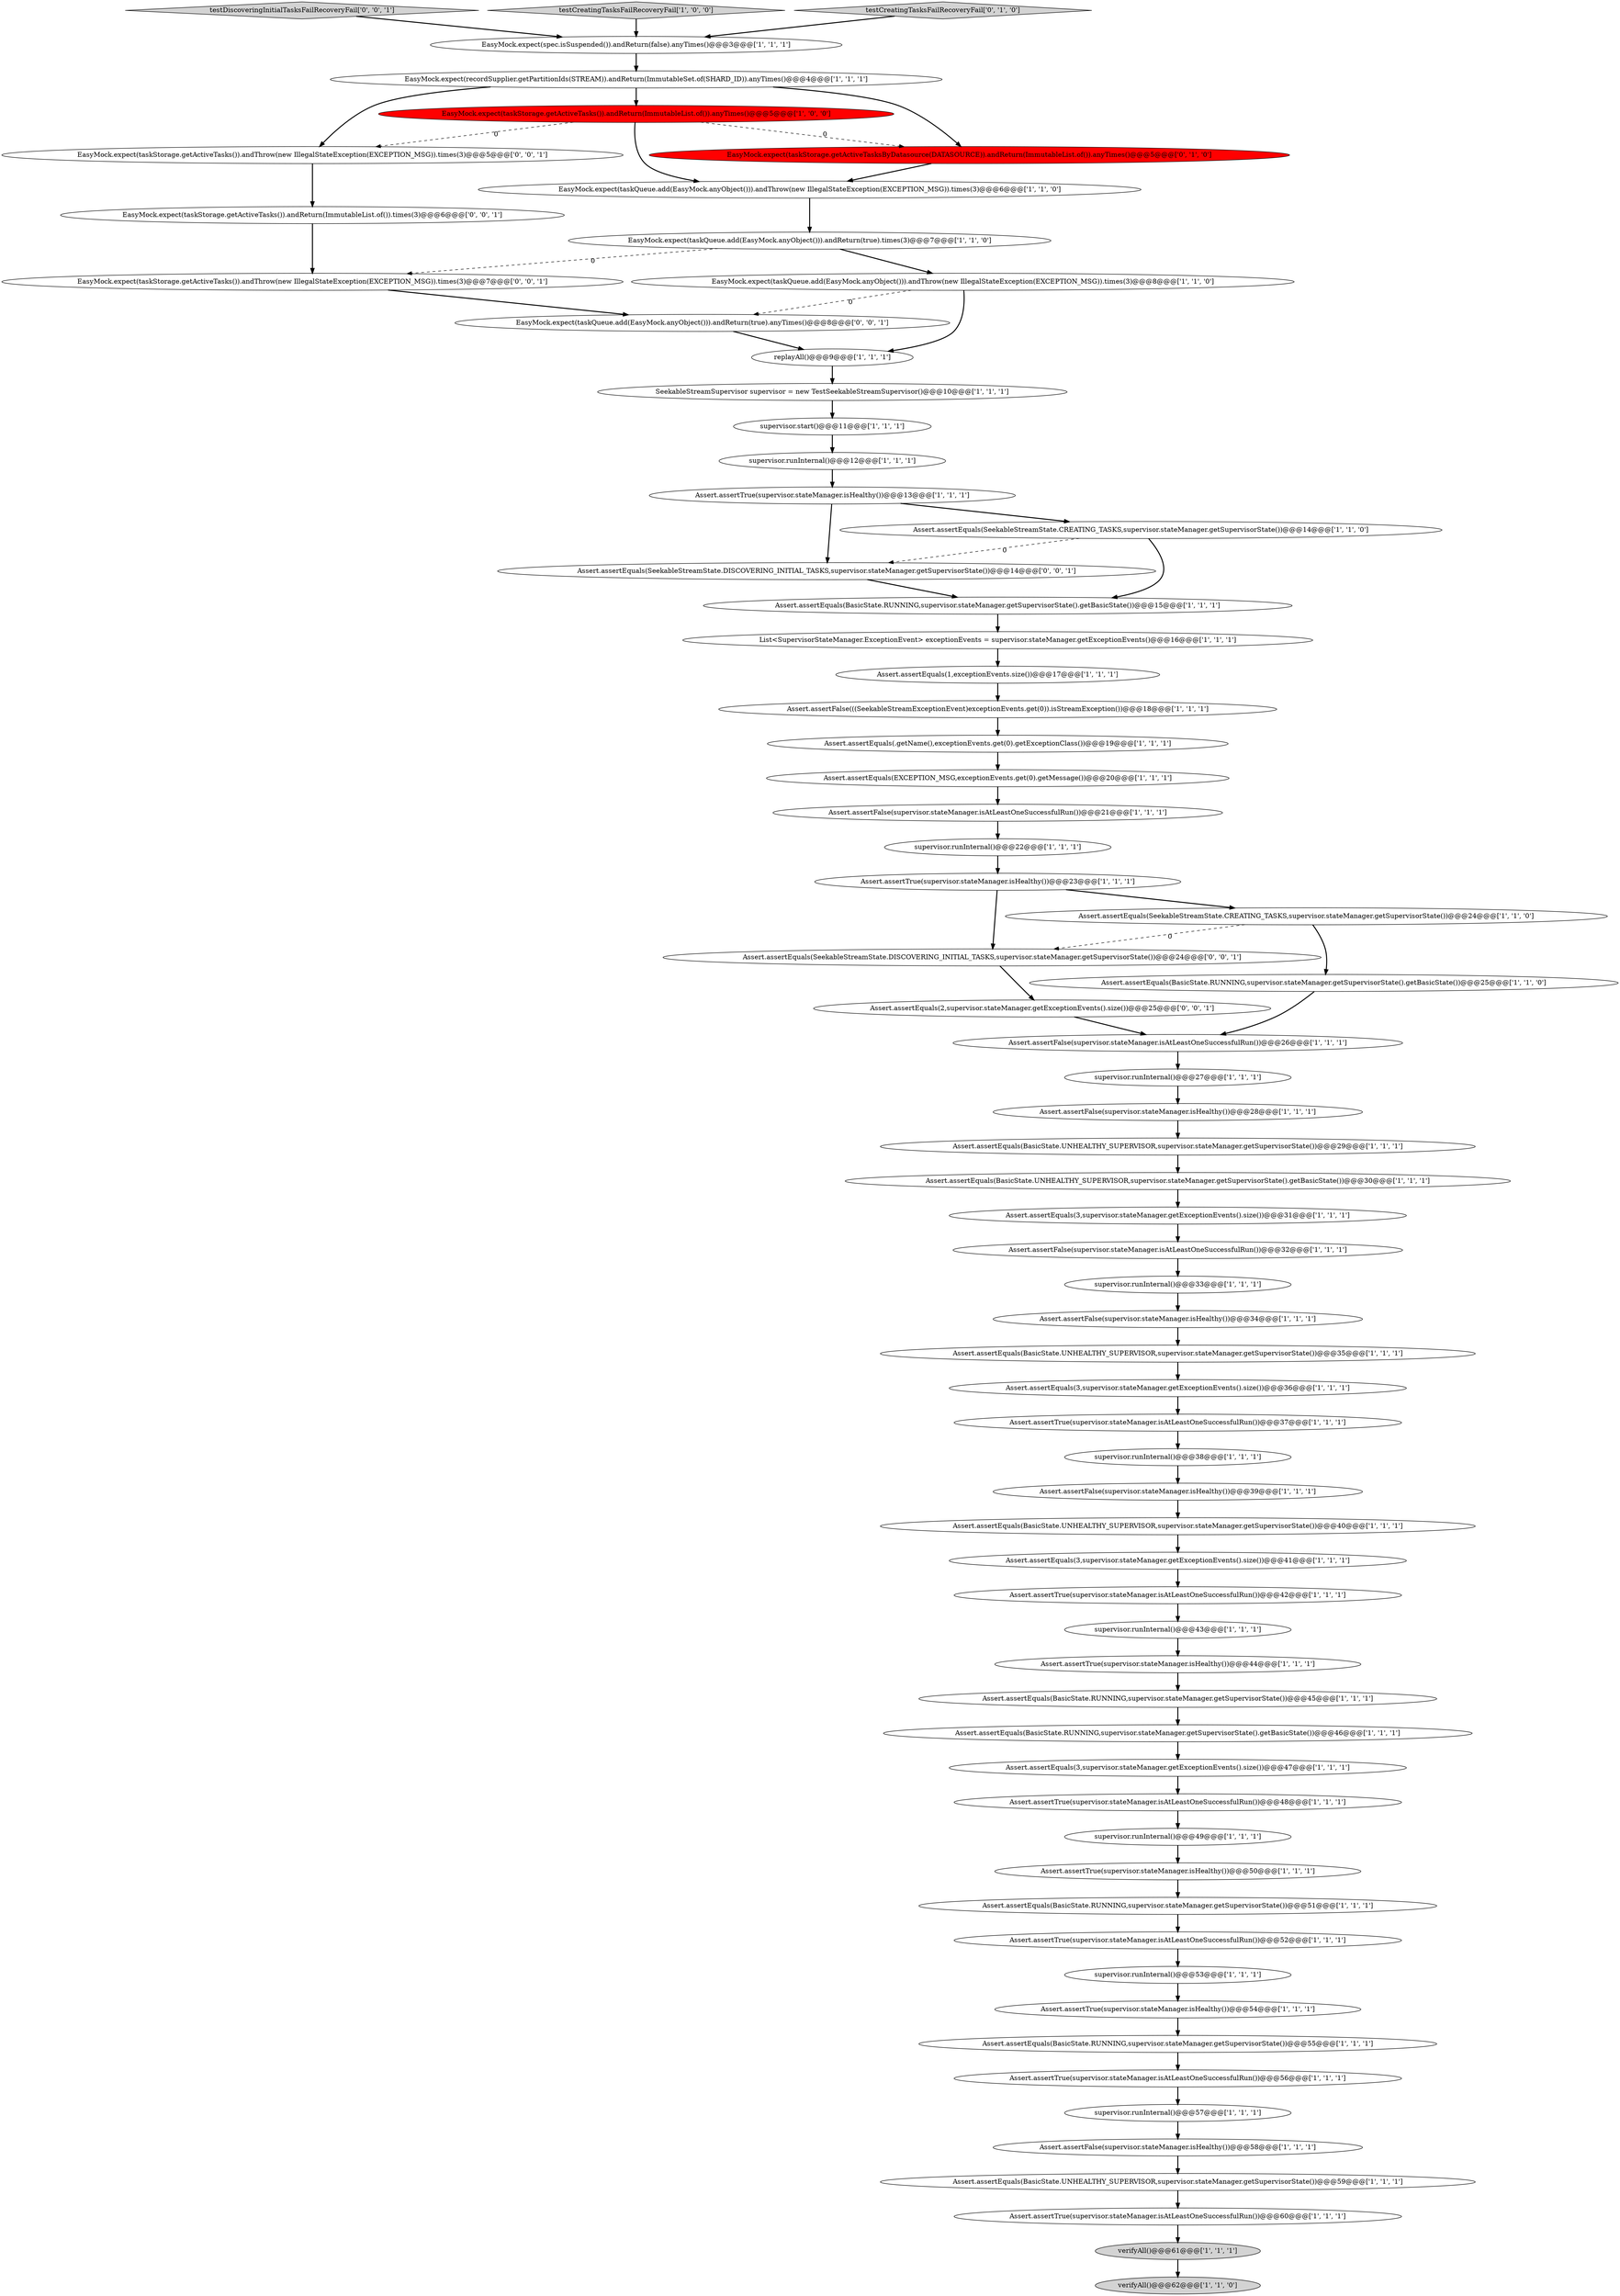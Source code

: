 digraph {
57 [style = filled, label = "Assert.assertEquals(BasicState.RUNNING,supervisor.stateManager.getSupervisorState().getBasicState())@@@46@@@['1', '1', '1']", fillcolor = white, shape = ellipse image = "AAA0AAABBB1BBB"];
24 [style = filled, label = "Assert.assertEquals(BasicState.RUNNING,supervisor.stateManager.getSupervisorState())@@@45@@@['1', '1', '1']", fillcolor = white, shape = ellipse image = "AAA0AAABBB1BBB"];
27 [style = filled, label = "supervisor.runInternal()@@@12@@@['1', '1', '1']", fillcolor = white, shape = ellipse image = "AAA0AAABBB1BBB"];
43 [style = filled, label = "Assert.assertTrue(supervisor.stateManager.isHealthy())@@@13@@@['1', '1', '1']", fillcolor = white, shape = ellipse image = "AAA0AAABBB1BBB"];
41 [style = filled, label = "SeekableStreamSupervisor supervisor = new TestSeekableStreamSupervisor()@@@10@@@['1', '1', '1']", fillcolor = white, shape = ellipse image = "AAA0AAABBB1BBB"];
44 [style = filled, label = "EasyMock.expect(taskQueue.add(EasyMock.anyObject())).andThrow(new IllegalStateException(EXCEPTION_MSG)).times(3)@@@6@@@['1', '1', '0']", fillcolor = white, shape = ellipse image = "AAA0AAABBB1BBB"];
31 [style = filled, label = "List<SupervisorStateManager.ExceptionEvent> exceptionEvents = supervisor.stateManager.getExceptionEvents()@@@16@@@['1', '1', '1']", fillcolor = white, shape = ellipse image = "AAA0AAABBB1BBB"];
64 [style = filled, label = "Assert.assertEquals(SeekableStreamState.DISCOVERING_INITIAL_TASKS,supervisor.stateManager.getSupervisorState())@@@14@@@['0', '0', '1']", fillcolor = white, shape = ellipse image = "AAA0AAABBB3BBB"];
65 [style = filled, label = "Assert.assertEquals(2,supervisor.stateManager.getExceptionEvents().size())@@@25@@@['0', '0', '1']", fillcolor = white, shape = ellipse image = "AAA0AAABBB3BBB"];
37 [style = filled, label = "Assert.assertTrue(supervisor.stateManager.isHealthy())@@@23@@@['1', '1', '1']", fillcolor = white, shape = ellipse image = "AAA0AAABBB1BBB"];
63 [style = filled, label = "EasyMock.expect(taskStorage.getActiveTasks()).andThrow(new IllegalStateException(EXCEPTION_MSG)).times(3)@@@7@@@['0', '0', '1']", fillcolor = white, shape = ellipse image = "AAA0AAABBB3BBB"];
2 [style = filled, label = "Assert.assertTrue(supervisor.stateManager.isAtLeastOneSuccessfulRun())@@@52@@@['1', '1', '1']", fillcolor = white, shape = ellipse image = "AAA0AAABBB1BBB"];
9 [style = filled, label = "Assert.assertEquals(3,supervisor.stateManager.getExceptionEvents().size())@@@47@@@['1', '1', '1']", fillcolor = white, shape = ellipse image = "AAA0AAABBB1BBB"];
51 [style = filled, label = "Assert.assertEquals(.getName(),exceptionEvents.get(0).getExceptionClass())@@@19@@@['1', '1', '1']", fillcolor = white, shape = ellipse image = "AAA0AAABBB1BBB"];
7 [style = filled, label = "Assert.assertTrue(supervisor.stateManager.isAtLeastOneSuccessfulRun())@@@42@@@['1', '1', '1']", fillcolor = white, shape = ellipse image = "AAA0AAABBB1BBB"];
13 [style = filled, label = "Assert.assertEquals(BasicState.UNHEALTHY_SUPERVISOR,supervisor.stateManager.getSupervisorState())@@@40@@@['1', '1', '1']", fillcolor = white, shape = ellipse image = "AAA0AAABBB1BBB"];
28 [style = filled, label = "Assert.assertEquals(3,supervisor.stateManager.getExceptionEvents().size())@@@41@@@['1', '1', '1']", fillcolor = white, shape = ellipse image = "AAA0AAABBB1BBB"];
25 [style = filled, label = "Assert.assertEquals(BasicState.UNHEALTHY_SUPERVISOR,supervisor.stateManager.getSupervisorState())@@@59@@@['1', '1', '1']", fillcolor = white, shape = ellipse image = "AAA0AAABBB1BBB"];
49 [style = filled, label = "Assert.assertEquals(SeekableStreamState.CREATING_TASKS,supervisor.stateManager.getSupervisorState())@@@14@@@['1', '1', '0']", fillcolor = white, shape = ellipse image = "AAA0AAABBB1BBB"];
58 [style = filled, label = "replayAll()@@@9@@@['1', '1', '1']", fillcolor = white, shape = ellipse image = "AAA0AAABBB1BBB"];
68 [style = filled, label = "EasyMock.expect(taskStorage.getActiveTasks()).andReturn(ImmutableList.of()).times(3)@@@6@@@['0', '0', '1']", fillcolor = white, shape = ellipse image = "AAA0AAABBB3BBB"];
70 [style = filled, label = "EasyMock.expect(taskQueue.add(EasyMock.anyObject())).andReturn(true).anyTimes()@@@8@@@['0', '0', '1']", fillcolor = white, shape = ellipse image = "AAA0AAABBB3BBB"];
50 [style = filled, label = "Assert.assertTrue(supervisor.stateManager.isAtLeastOneSuccessfulRun())@@@48@@@['1', '1', '1']", fillcolor = white, shape = ellipse image = "AAA0AAABBB1BBB"];
4 [style = filled, label = "EasyMock.expect(recordSupplier.getPartitionIds(STREAM)).andReturn(ImmutableSet.of(SHARD_ID)).anyTimes()@@@4@@@['1', '1', '1']", fillcolor = white, shape = ellipse image = "AAA0AAABBB1BBB"];
67 [style = filled, label = "testDiscoveringInitialTasksFailRecoveryFail['0', '0', '1']", fillcolor = lightgray, shape = diamond image = "AAA0AAABBB3BBB"];
11 [style = filled, label = "supervisor.runInternal()@@@27@@@['1', '1', '1']", fillcolor = white, shape = ellipse image = "AAA0AAABBB1BBB"];
53 [style = filled, label = "EasyMock.expect(taskQueue.add(EasyMock.anyObject())).andThrow(new IllegalStateException(EXCEPTION_MSG)).times(3)@@@8@@@['1', '1', '0']", fillcolor = white, shape = ellipse image = "AAA0AAABBB1BBB"];
33 [style = filled, label = "testCreatingTasksFailRecoveryFail['1', '0', '0']", fillcolor = lightgray, shape = diamond image = "AAA0AAABBB1BBB"];
59 [style = filled, label = "Assert.assertTrue(supervisor.stateManager.isHealthy())@@@54@@@['1', '1', '1']", fillcolor = white, shape = ellipse image = "AAA0AAABBB1BBB"];
52 [style = filled, label = "Assert.assertFalse(((SeekableStreamExceptionEvent)exceptionEvents.get(0)).isStreamException())@@@18@@@['1', '1', '1']", fillcolor = white, shape = ellipse image = "AAA0AAABBB1BBB"];
48 [style = filled, label = "supervisor.runInternal()@@@38@@@['1', '1', '1']", fillcolor = white, shape = ellipse image = "AAA0AAABBB1BBB"];
69 [style = filled, label = "Assert.assertEquals(SeekableStreamState.DISCOVERING_INITIAL_TASKS,supervisor.stateManager.getSupervisorState())@@@24@@@['0', '0', '1']", fillcolor = white, shape = ellipse image = "AAA0AAABBB3BBB"];
3 [style = filled, label = "Assert.assertEquals(SeekableStreamState.CREATING_TASKS,supervisor.stateManager.getSupervisorState())@@@24@@@['1', '1', '0']", fillcolor = white, shape = ellipse image = "AAA0AAABBB1BBB"];
29 [style = filled, label = "supervisor.runInternal()@@@33@@@['1', '1', '1']", fillcolor = white, shape = ellipse image = "AAA0AAABBB1BBB"];
30 [style = filled, label = "Assert.assertTrue(supervisor.stateManager.isAtLeastOneSuccessfulRun())@@@56@@@['1', '1', '1']", fillcolor = white, shape = ellipse image = "AAA0AAABBB1BBB"];
47 [style = filled, label = "EasyMock.expect(spec.isSuspended()).andReturn(false).anyTimes()@@@3@@@['1', '1', '1']", fillcolor = white, shape = ellipse image = "AAA0AAABBB1BBB"];
5 [style = filled, label = "Assert.assertFalse(supervisor.stateManager.isHealthy())@@@34@@@['1', '1', '1']", fillcolor = white, shape = ellipse image = "AAA0AAABBB1BBB"];
21 [style = filled, label = "Assert.assertFalse(supervisor.stateManager.isHealthy())@@@28@@@['1', '1', '1']", fillcolor = white, shape = ellipse image = "AAA0AAABBB1BBB"];
0 [style = filled, label = "Assert.assertEquals(BasicState.RUNNING,supervisor.stateManager.getSupervisorState())@@@55@@@['1', '1', '1']", fillcolor = white, shape = ellipse image = "AAA0AAABBB1BBB"];
23 [style = filled, label = "Assert.assertEquals(BasicState.RUNNING,supervisor.stateManager.getSupervisorState().getBasicState())@@@25@@@['1', '1', '0']", fillcolor = white, shape = ellipse image = "AAA0AAABBB1BBB"];
38 [style = filled, label = "supervisor.runInternal()@@@57@@@['1', '1', '1']", fillcolor = white, shape = ellipse image = "AAA0AAABBB1BBB"];
39 [style = filled, label = "Assert.assertEquals(BasicState.UNHEALTHY_SUPERVISOR,supervisor.stateManager.getSupervisorState())@@@29@@@['1', '1', '1']", fillcolor = white, shape = ellipse image = "AAA0AAABBB1BBB"];
1 [style = filled, label = "supervisor.runInternal()@@@43@@@['1', '1', '1']", fillcolor = white, shape = ellipse image = "AAA0AAABBB1BBB"];
12 [style = filled, label = "EasyMock.expect(taskQueue.add(EasyMock.anyObject())).andReturn(true).times(3)@@@7@@@['1', '1', '0']", fillcolor = white, shape = ellipse image = "AAA0AAABBB1BBB"];
46 [style = filled, label = "supervisor.runInternal()@@@22@@@['1', '1', '1']", fillcolor = white, shape = ellipse image = "AAA0AAABBB1BBB"];
6 [style = filled, label = "Assert.assertTrue(supervisor.stateManager.isAtLeastOneSuccessfulRun())@@@37@@@['1', '1', '1']", fillcolor = white, shape = ellipse image = "AAA0AAABBB1BBB"];
10 [style = filled, label = "Assert.assertEquals(EXCEPTION_MSG,exceptionEvents.get(0).getMessage())@@@20@@@['1', '1', '1']", fillcolor = white, shape = ellipse image = "AAA0AAABBB1BBB"];
14 [style = filled, label = "Assert.assertTrue(supervisor.stateManager.isAtLeastOneSuccessfulRun())@@@60@@@['1', '1', '1']", fillcolor = white, shape = ellipse image = "AAA0AAABBB1BBB"];
60 [style = filled, label = "supervisor.start()@@@11@@@['1', '1', '1']", fillcolor = white, shape = ellipse image = "AAA0AAABBB1BBB"];
61 [style = filled, label = "testCreatingTasksFailRecoveryFail['0', '1', '0']", fillcolor = lightgray, shape = diamond image = "AAA0AAABBB2BBB"];
66 [style = filled, label = "EasyMock.expect(taskStorage.getActiveTasks()).andThrow(new IllegalStateException(EXCEPTION_MSG)).times(3)@@@5@@@['0', '0', '1']", fillcolor = white, shape = ellipse image = "AAA0AAABBB3BBB"];
56 [style = filled, label = "Assert.assertFalse(supervisor.stateManager.isHealthy())@@@39@@@['1', '1', '1']", fillcolor = white, shape = ellipse image = "AAA0AAABBB1BBB"];
15 [style = filled, label = "Assert.assertTrue(supervisor.stateManager.isHealthy())@@@44@@@['1', '1', '1']", fillcolor = white, shape = ellipse image = "AAA0AAABBB1BBB"];
20 [style = filled, label = "Assert.assertEquals(BasicState.UNHEALTHY_SUPERVISOR,supervisor.stateManager.getSupervisorState())@@@35@@@['1', '1', '1']", fillcolor = white, shape = ellipse image = "AAA0AAABBB1BBB"];
17 [style = filled, label = "Assert.assertFalse(supervisor.stateManager.isAtLeastOneSuccessfulRun())@@@26@@@['1', '1', '1']", fillcolor = white, shape = ellipse image = "AAA0AAABBB1BBB"];
8 [style = filled, label = "Assert.assertEquals(3,supervisor.stateManager.getExceptionEvents().size())@@@31@@@['1', '1', '1']", fillcolor = white, shape = ellipse image = "AAA0AAABBB1BBB"];
40 [style = filled, label = "Assert.assertFalse(supervisor.stateManager.isAtLeastOneSuccessfulRun())@@@32@@@['1', '1', '1']", fillcolor = white, shape = ellipse image = "AAA0AAABBB1BBB"];
45 [style = filled, label = "EasyMock.expect(taskStorage.getActiveTasks()).andReturn(ImmutableList.of()).anyTimes()@@@5@@@['1', '0', '0']", fillcolor = red, shape = ellipse image = "AAA1AAABBB1BBB"];
19 [style = filled, label = "Assert.assertEquals(3,supervisor.stateManager.getExceptionEvents().size())@@@36@@@['1', '1', '1']", fillcolor = white, shape = ellipse image = "AAA0AAABBB1BBB"];
62 [style = filled, label = "EasyMock.expect(taskStorage.getActiveTasksByDatasource(DATASOURCE)).andReturn(ImmutableList.of()).anyTimes()@@@5@@@['0', '1', '0']", fillcolor = red, shape = ellipse image = "AAA1AAABBB2BBB"];
35 [style = filled, label = "verifyAll()@@@62@@@['1', '1', '0']", fillcolor = lightgray, shape = ellipse image = "AAA0AAABBB1BBB"];
32 [style = filled, label = "Assert.assertEquals(BasicState.RUNNING,supervisor.stateManager.getSupervisorState())@@@51@@@['1', '1', '1']", fillcolor = white, shape = ellipse image = "AAA0AAABBB1BBB"];
42 [style = filled, label = "verifyAll()@@@61@@@['1', '1', '1']", fillcolor = lightgray, shape = ellipse image = "AAA0AAABBB1BBB"];
54 [style = filled, label = "Assert.assertEquals(1,exceptionEvents.size())@@@17@@@['1', '1', '1']", fillcolor = white, shape = ellipse image = "AAA0AAABBB1BBB"];
36 [style = filled, label = "Assert.assertEquals(BasicState.UNHEALTHY_SUPERVISOR,supervisor.stateManager.getSupervisorState().getBasicState())@@@30@@@['1', '1', '1']", fillcolor = white, shape = ellipse image = "AAA0AAABBB1BBB"];
34 [style = filled, label = "supervisor.runInternal()@@@49@@@['1', '1', '1']", fillcolor = white, shape = ellipse image = "AAA0AAABBB1BBB"];
55 [style = filled, label = "Assert.assertTrue(supervisor.stateManager.isHealthy())@@@50@@@['1', '1', '1']", fillcolor = white, shape = ellipse image = "AAA0AAABBB1BBB"];
22 [style = filled, label = "supervisor.runInternal()@@@53@@@['1', '1', '1']", fillcolor = white, shape = ellipse image = "AAA0AAABBB1BBB"];
16 [style = filled, label = "Assert.assertFalse(supervisor.stateManager.isAtLeastOneSuccessfulRun())@@@21@@@['1', '1', '1']", fillcolor = white, shape = ellipse image = "AAA0AAABBB1BBB"];
18 [style = filled, label = "Assert.assertFalse(supervisor.stateManager.isHealthy())@@@58@@@['1', '1', '1']", fillcolor = white, shape = ellipse image = "AAA0AAABBB1BBB"];
26 [style = filled, label = "Assert.assertEquals(BasicState.RUNNING,supervisor.stateManager.getSupervisorState().getBasicState())@@@15@@@['1', '1', '1']", fillcolor = white, shape = ellipse image = "AAA0AAABBB1BBB"];
3->69 [style = dashed, label="0"];
9->50 [style = bold, label=""];
54->52 [style = bold, label=""];
69->65 [style = bold, label=""];
0->30 [style = bold, label=""];
30->38 [style = bold, label=""];
12->53 [style = bold, label=""];
43->64 [style = bold, label=""];
12->63 [style = dashed, label="0"];
29->5 [style = bold, label=""];
7->1 [style = bold, label=""];
27->43 [style = bold, label=""];
48->56 [style = bold, label=""];
65->17 [style = bold, label=""];
5->20 [style = bold, label=""];
1->15 [style = bold, label=""];
49->64 [style = dashed, label="0"];
11->21 [style = bold, label=""];
68->63 [style = bold, label=""];
14->42 [style = bold, label=""];
24->57 [style = bold, label=""];
28->7 [style = bold, label=""];
4->62 [style = bold, label=""];
66->68 [style = bold, label=""];
53->58 [style = bold, label=""];
63->70 [style = bold, label=""];
41->60 [style = bold, label=""];
34->55 [style = bold, label=""];
25->14 [style = bold, label=""];
4->66 [style = bold, label=""];
62->44 [style = bold, label=""];
51->10 [style = bold, label=""];
19->6 [style = bold, label=""];
8->40 [style = bold, label=""];
44->12 [style = bold, label=""];
45->44 [style = bold, label=""];
58->41 [style = bold, label=""];
46->37 [style = bold, label=""];
17->11 [style = bold, label=""];
32->2 [style = bold, label=""];
45->62 [style = dashed, label="0"];
37->3 [style = bold, label=""];
42->35 [style = bold, label=""];
4->45 [style = bold, label=""];
64->26 [style = bold, label=""];
3->23 [style = bold, label=""];
26->31 [style = bold, label=""];
22->59 [style = bold, label=""];
38->18 [style = bold, label=""];
45->66 [style = dashed, label="0"];
70->58 [style = bold, label=""];
10->16 [style = bold, label=""];
21->39 [style = bold, label=""];
33->47 [style = bold, label=""];
61->47 [style = bold, label=""];
56->13 [style = bold, label=""];
15->24 [style = bold, label=""];
37->69 [style = bold, label=""];
18->25 [style = bold, label=""];
36->8 [style = bold, label=""];
57->9 [style = bold, label=""];
67->47 [style = bold, label=""];
43->49 [style = bold, label=""];
23->17 [style = bold, label=""];
59->0 [style = bold, label=""];
53->70 [style = dashed, label="0"];
49->26 [style = bold, label=""];
13->28 [style = bold, label=""];
52->51 [style = bold, label=""];
50->34 [style = bold, label=""];
20->19 [style = bold, label=""];
55->32 [style = bold, label=""];
2->22 [style = bold, label=""];
39->36 [style = bold, label=""];
47->4 [style = bold, label=""];
60->27 [style = bold, label=""];
31->54 [style = bold, label=""];
6->48 [style = bold, label=""];
40->29 [style = bold, label=""];
16->46 [style = bold, label=""];
}
